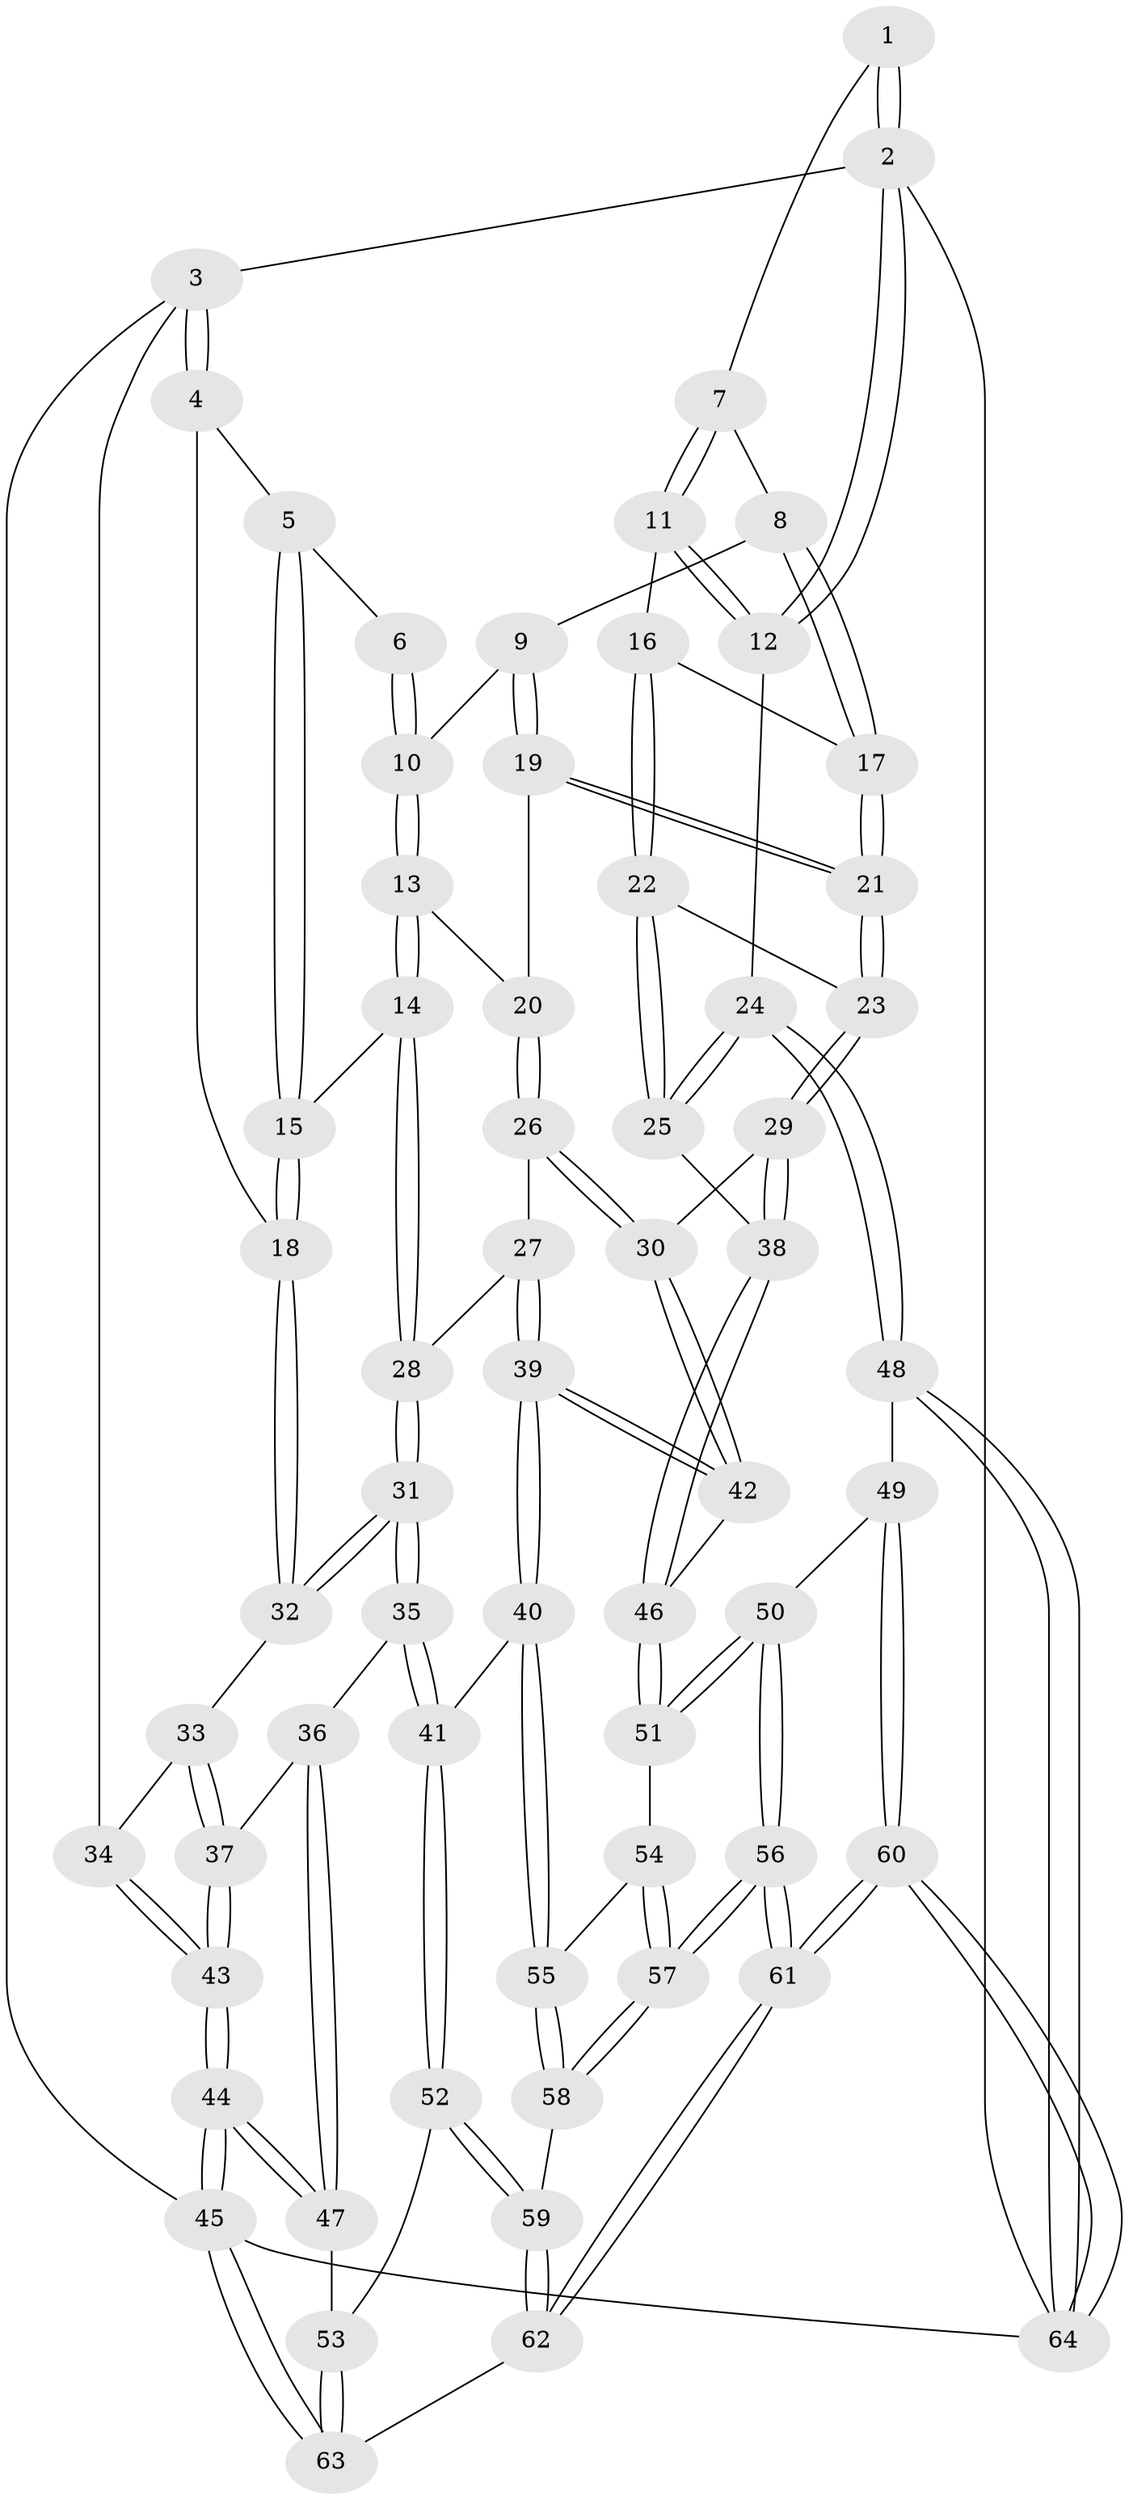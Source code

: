 // Generated by graph-tools (version 1.1) at 2025/27/03/09/25 03:27:07]
// undirected, 64 vertices, 157 edges
graph export_dot {
graph [start="1"]
  node [color=gray90,style=filled];
  1 [pos="+0.6582737577801454+0"];
  2 [pos="+1+0"];
  3 [pos="+0+0"];
  4 [pos="+0+0"];
  5 [pos="+0.3632195402047284+0"];
  6 [pos="+0.4650392417338901+0"];
  7 [pos="+0.8305476215229203+0.17903689437447523"];
  8 [pos="+0.6895409046755634+0.31547156196727777"];
  9 [pos="+0.6720031067965504+0.32909078183428275"];
  10 [pos="+0.627252977206407+0.3085854186850866"];
  11 [pos="+0.9747748349943727+0.26889138379225075"];
  12 [pos="+1+0.2569233068058116"];
  13 [pos="+0.5238250437577436+0.3804644887926457"];
  14 [pos="+0.4045067204360043+0.4000205137474117"];
  15 [pos="+0.35682705138493187+0.34858948196192124"];
  16 [pos="+0.9614375431743234+0.28565387304705414"];
  17 [pos="+0.8445837185356501+0.3698249520369456"];
  18 [pos="+0.18103734407917332+0.44085383129439215"];
  19 [pos="+0.6994148565936823+0.43486070834403306"];
  20 [pos="+0.6419306067882234+0.4559408864067382"];
  21 [pos="+0.742589662994272+0.46014821457870614"];
  22 [pos="+0.8926772367671105+0.5170411837507962"];
  23 [pos="+0.7467639142504997+0.4711744387757163"];
  24 [pos="+1+0.6933967244157923"];
  25 [pos="+0.939403110467282+0.6202628686750017"];
  26 [pos="+0.6148649370309587+0.4854946887443366"];
  27 [pos="+0.42740629427837423+0.4651109369337896"];
  28 [pos="+0.41756620828785507+0.443594557012841"];
  29 [pos="+0.7365088854069904+0.5829723450834499"];
  30 [pos="+0.5900966537931418+0.605458585570821"];
  31 [pos="+0.21295880765669253+0.6368644132102689"];
  32 [pos="+0.17882797413913382+0.4436742370405695"];
  33 [pos="+0.16203012835529818+0.44613632353861393"];
  34 [pos="+0+0.40277366843161627"];
  35 [pos="+0.21318029423222148+0.6465084766976766"];
  36 [pos="+0.08780542904384077+0.6707582325252053"];
  37 [pos="+0+0.6232169586708964"];
  38 [pos="+0.7949871376123592+0.6621919483073503"];
  39 [pos="+0.47241130575801255+0.6805518746753547"];
  40 [pos="+0.46979629492108516+0.6864869373302503"];
  41 [pos="+0.22793914061571094+0.6599967245475066"];
  42 [pos="+0.5357719281913966+0.6480214057638097"];
  43 [pos="+0+0.5919894956193719"];
  44 [pos="+0+1"];
  45 [pos="+0+1"];
  46 [pos="+0.7747329679404605+0.7111018280860183"];
  47 [pos="+0.04267734723399951+0.9099567839055127"];
  48 [pos="+1+0.7415548507809067"];
  49 [pos="+0.8735086126142497+0.8128698545612594"];
  50 [pos="+0.7885990042185905+0.7729237717137671"];
  51 [pos="+0.7735502001368251+0.7185361577774136"];
  52 [pos="+0.2117347556468033+0.8538692455522863"];
  53 [pos="+0.1807458315593495+0.8734993788031756"];
  54 [pos="+0.6944842911512605+0.7463400158633445"];
  55 [pos="+0.4840053010660138+0.7596898972965083"];
  56 [pos="+0.6757334846768739+0.9958534878322569"];
  57 [pos="+0.6320724954450212+0.9371802727492833"];
  58 [pos="+0.4837095096458722+0.7710645282461456"];
  59 [pos="+0.368580706212222+0.8886300358350683"];
  60 [pos="+0.8346056806910164+1"];
  61 [pos="+0.733223013891566+1"];
  62 [pos="+0.37667717370629006+1"];
  63 [pos="+0.3603220855536479+1"];
  64 [pos="+1+1"];
  1 -- 2;
  1 -- 2;
  1 -- 7;
  2 -- 3;
  2 -- 12;
  2 -- 12;
  2 -- 64;
  3 -- 4;
  3 -- 4;
  3 -- 34;
  3 -- 45;
  4 -- 5;
  4 -- 18;
  5 -- 6;
  5 -- 15;
  5 -- 15;
  6 -- 10;
  6 -- 10;
  7 -- 8;
  7 -- 11;
  7 -- 11;
  8 -- 9;
  8 -- 17;
  8 -- 17;
  9 -- 10;
  9 -- 19;
  9 -- 19;
  10 -- 13;
  10 -- 13;
  11 -- 12;
  11 -- 12;
  11 -- 16;
  12 -- 24;
  13 -- 14;
  13 -- 14;
  13 -- 20;
  14 -- 15;
  14 -- 28;
  14 -- 28;
  15 -- 18;
  15 -- 18;
  16 -- 17;
  16 -- 22;
  16 -- 22;
  17 -- 21;
  17 -- 21;
  18 -- 32;
  18 -- 32;
  19 -- 20;
  19 -- 21;
  19 -- 21;
  20 -- 26;
  20 -- 26;
  21 -- 23;
  21 -- 23;
  22 -- 23;
  22 -- 25;
  22 -- 25;
  23 -- 29;
  23 -- 29;
  24 -- 25;
  24 -- 25;
  24 -- 48;
  24 -- 48;
  25 -- 38;
  26 -- 27;
  26 -- 30;
  26 -- 30;
  27 -- 28;
  27 -- 39;
  27 -- 39;
  28 -- 31;
  28 -- 31;
  29 -- 30;
  29 -- 38;
  29 -- 38;
  30 -- 42;
  30 -- 42;
  31 -- 32;
  31 -- 32;
  31 -- 35;
  31 -- 35;
  32 -- 33;
  33 -- 34;
  33 -- 37;
  33 -- 37;
  34 -- 43;
  34 -- 43;
  35 -- 36;
  35 -- 41;
  35 -- 41;
  36 -- 37;
  36 -- 47;
  36 -- 47;
  37 -- 43;
  37 -- 43;
  38 -- 46;
  38 -- 46;
  39 -- 40;
  39 -- 40;
  39 -- 42;
  39 -- 42;
  40 -- 41;
  40 -- 55;
  40 -- 55;
  41 -- 52;
  41 -- 52;
  42 -- 46;
  43 -- 44;
  43 -- 44;
  44 -- 45;
  44 -- 45;
  44 -- 47;
  44 -- 47;
  45 -- 63;
  45 -- 63;
  45 -- 64;
  46 -- 51;
  46 -- 51;
  47 -- 53;
  48 -- 49;
  48 -- 64;
  48 -- 64;
  49 -- 50;
  49 -- 60;
  49 -- 60;
  50 -- 51;
  50 -- 51;
  50 -- 56;
  50 -- 56;
  51 -- 54;
  52 -- 53;
  52 -- 59;
  52 -- 59;
  53 -- 63;
  53 -- 63;
  54 -- 55;
  54 -- 57;
  54 -- 57;
  55 -- 58;
  55 -- 58;
  56 -- 57;
  56 -- 57;
  56 -- 61;
  56 -- 61;
  57 -- 58;
  57 -- 58;
  58 -- 59;
  59 -- 62;
  59 -- 62;
  60 -- 61;
  60 -- 61;
  60 -- 64;
  60 -- 64;
  61 -- 62;
  61 -- 62;
  62 -- 63;
}
